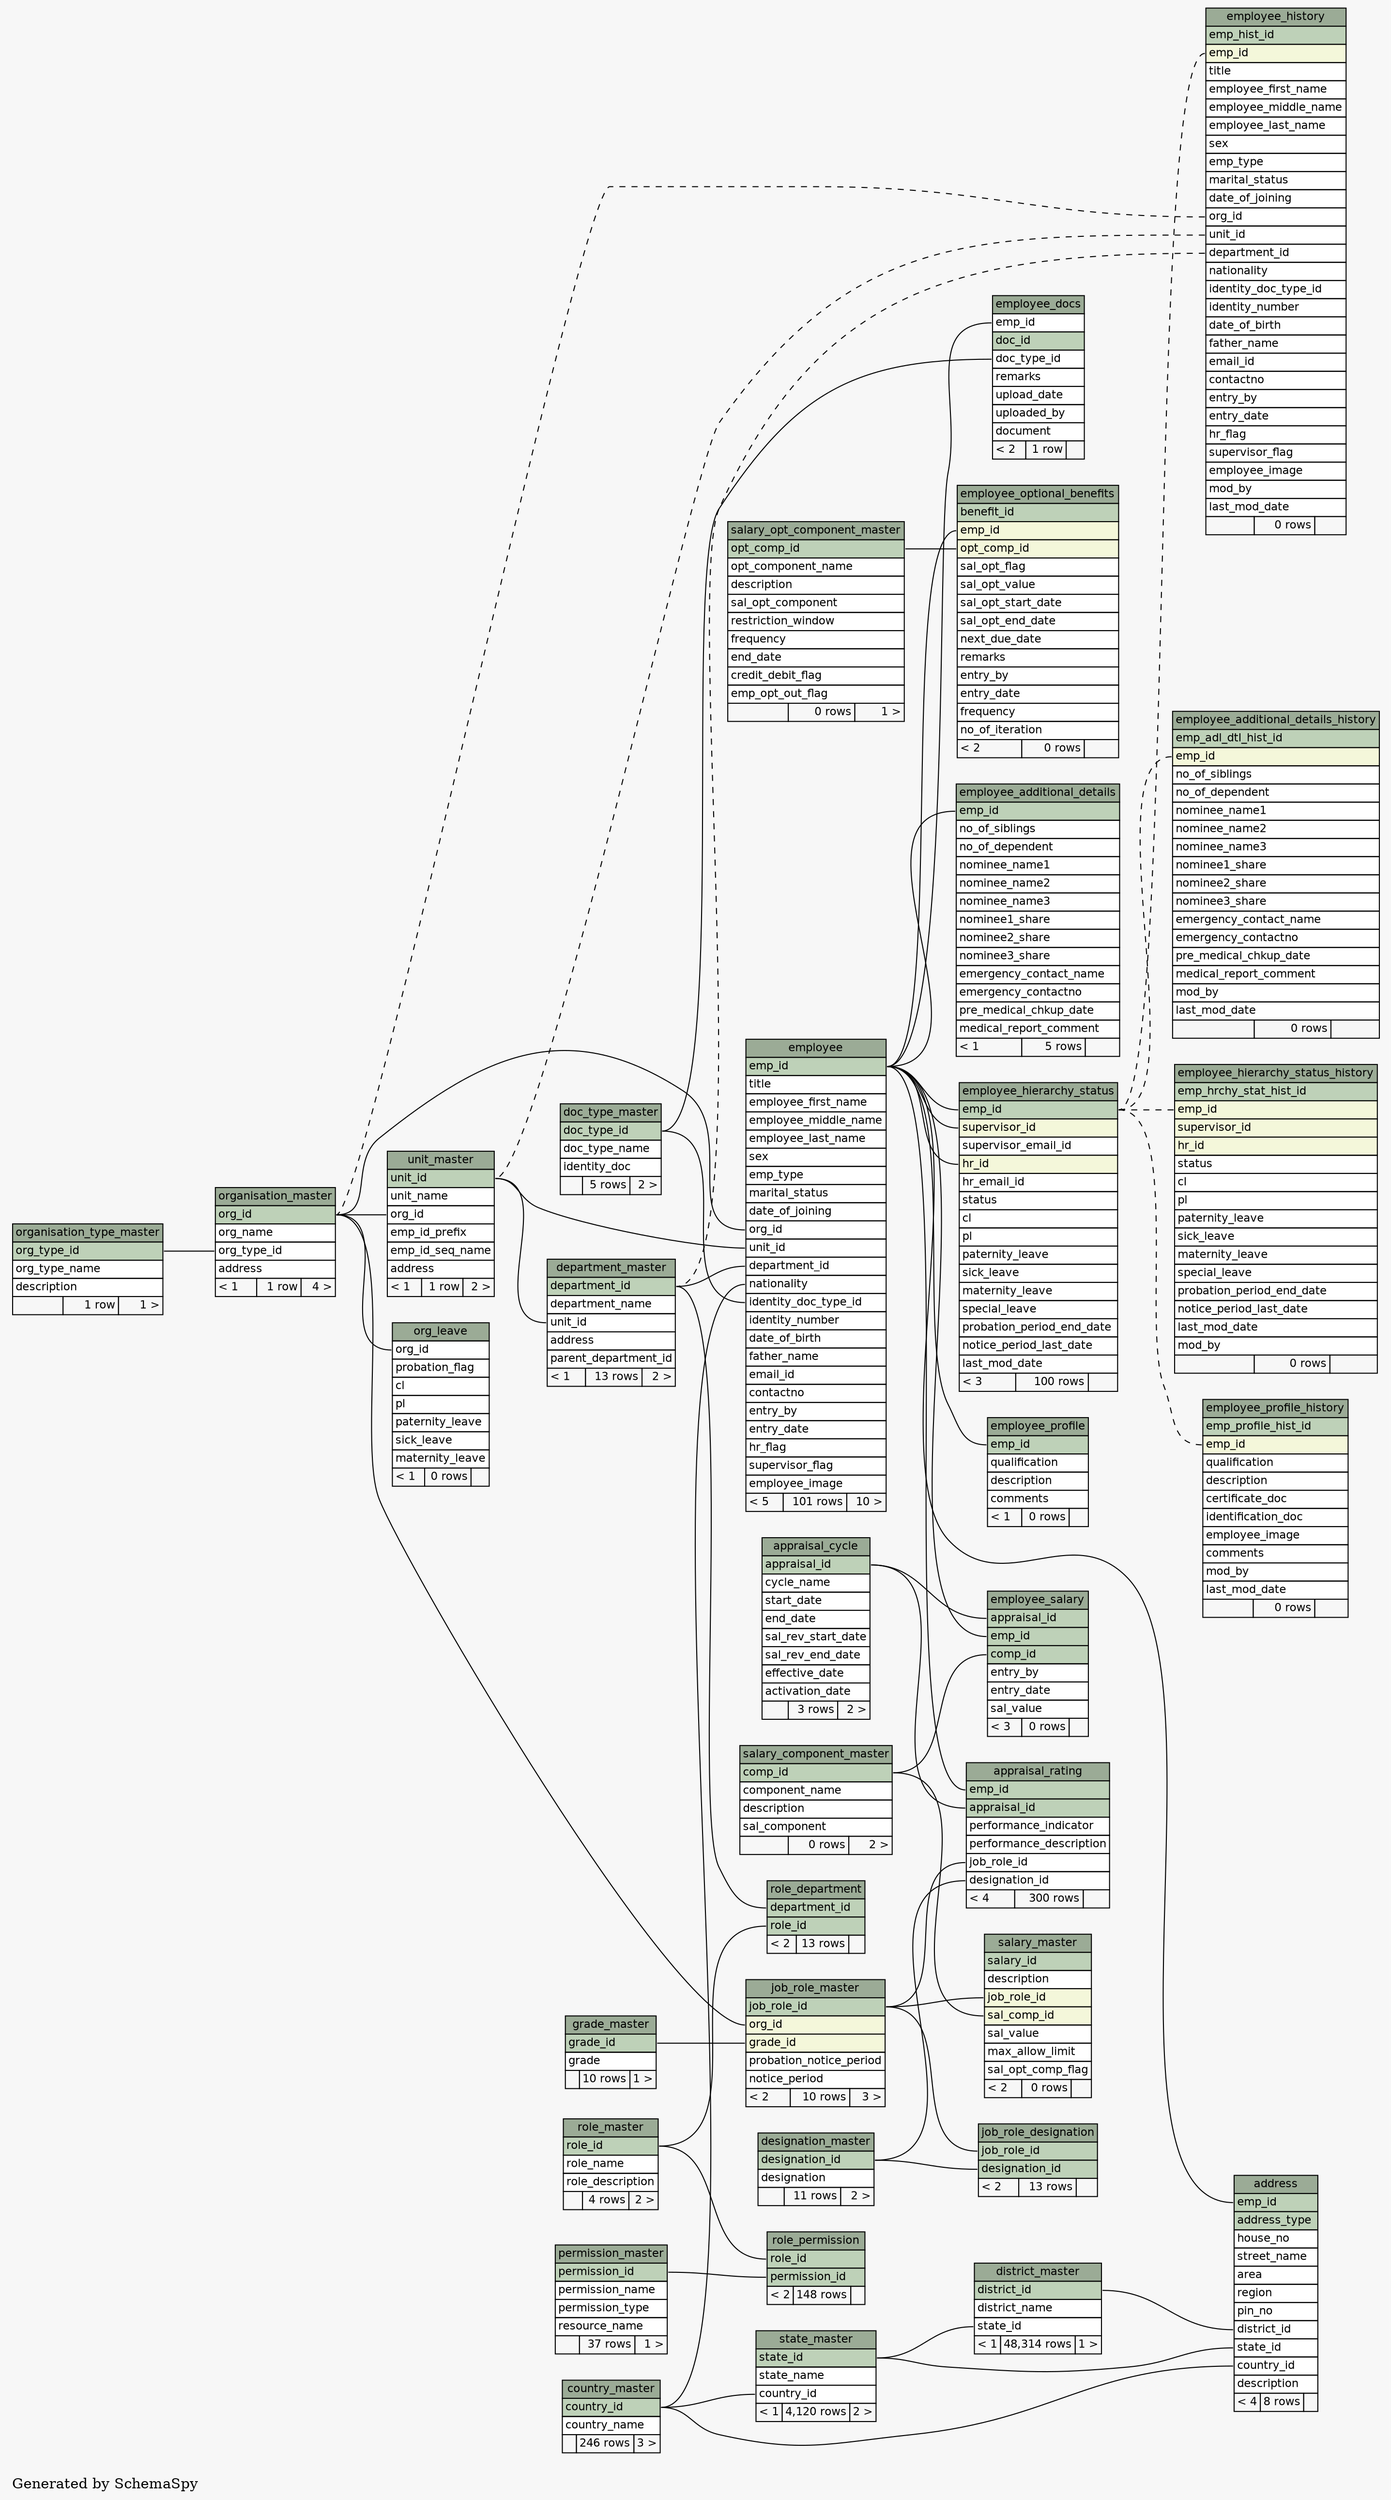 // dot 2.38.0 on Windows 7 6.1
digraph "largeImpliedRelationshipsGraph" {
  graph [
    rankdir="RL"
    bgcolor="#f7f7f7"
    label="\nGenerated by SchemaSpy"
    labeljust="l"
  ];
  node [
    fontname="Helvetica"
    fontsize="11"
    shape="plaintext"
  ];
  edge [
    arrowsize="0.8"
  ];
  "address" [
    label=<
    <TABLE BORDER="0" CELLBORDER="1" CELLSPACING="0" BGCOLOR="#ffffff">
      <TR><TD PORT="address.heading" COLSPAN="3" BGCOLOR="#9bab96" ALIGN="CENTER">address</TD></TR>
      <TR><TD PORT="emp_id" COLSPAN="3" BGCOLOR="#bed1b8" ALIGN="LEFT">emp_id</TD></TR>
      <TR><TD PORT="address_type" COLSPAN="3" BGCOLOR="#bed1b8" ALIGN="LEFT">address_type</TD></TR>
      <TR><TD PORT="house_no" COLSPAN="3" ALIGN="LEFT">house_no</TD></TR>
      <TR><TD PORT="street_name" COLSPAN="3" ALIGN="LEFT">street_name</TD></TR>
      <TR><TD PORT="area" COLSPAN="3" ALIGN="LEFT">area</TD></TR>
      <TR><TD PORT="region" COLSPAN="3" ALIGN="LEFT">region</TD></TR>
      <TR><TD PORT="pin_no" COLSPAN="3" ALIGN="LEFT">pin_no</TD></TR>
      <TR><TD PORT="district_id" COLSPAN="3" ALIGN="LEFT">district_id</TD></TR>
      <TR><TD PORT="state_id" COLSPAN="3" ALIGN="LEFT">state_id</TD></TR>
      <TR><TD PORT="country_id" COLSPAN="3" ALIGN="LEFT">country_id</TD></TR>
      <TR><TD PORT="description" COLSPAN="3" ALIGN="LEFT">description</TD></TR>
      <TR><TD ALIGN="LEFT" BGCOLOR="#f7f7f7">&lt; 4</TD><TD ALIGN="RIGHT" BGCOLOR="#f7f7f7">8 rows</TD><TD ALIGN="RIGHT" BGCOLOR="#f7f7f7">  </TD></TR>
    </TABLE>>
    URL="tables/address.html#"
    tooltip="address"
  ];
  "appraisal_cycle" [
    label=<
    <TABLE BORDER="0" CELLBORDER="1" CELLSPACING="0" BGCOLOR="#ffffff">
      <TR><TD PORT="appraisal_cycle.heading" COLSPAN="3" BGCOLOR="#9bab96" ALIGN="CENTER">appraisal_cycle</TD></TR>
      <TR><TD PORT="appraisal_id" COLSPAN="3" BGCOLOR="#bed1b8" ALIGN="LEFT">appraisal_id</TD></TR>
      <TR><TD PORT="cycle_name" COLSPAN="3" ALIGN="LEFT">cycle_name</TD></TR>
      <TR><TD PORT="start_date" COLSPAN="3" ALIGN="LEFT">start_date</TD></TR>
      <TR><TD PORT="end_date" COLSPAN="3" ALIGN="LEFT">end_date</TD></TR>
      <TR><TD PORT="sal_rev_start_date" COLSPAN="3" ALIGN="LEFT">sal_rev_start_date</TD></TR>
      <TR><TD PORT="sal_rev_end_date" COLSPAN="3" ALIGN="LEFT">sal_rev_end_date</TD></TR>
      <TR><TD PORT="effective_date" COLSPAN="3" ALIGN="LEFT">effective_date</TD></TR>
      <TR><TD PORT="activation_date" COLSPAN="3" ALIGN="LEFT">activation_date</TD></TR>
      <TR><TD ALIGN="LEFT" BGCOLOR="#f7f7f7">  </TD><TD ALIGN="RIGHT" BGCOLOR="#f7f7f7">3 rows</TD><TD ALIGN="RIGHT" BGCOLOR="#f7f7f7">2 &gt;</TD></TR>
    </TABLE>>
    URL="tables/appraisal_cycle.html#"
    tooltip="appraisal_cycle"
  ];
  "appraisal_rating" [
    label=<
    <TABLE BORDER="0" CELLBORDER="1" CELLSPACING="0" BGCOLOR="#ffffff">
      <TR><TD PORT="appraisal_rating.heading" COLSPAN="3" BGCOLOR="#9bab96" ALIGN="CENTER">appraisal_rating</TD></TR>
      <TR><TD PORT="emp_id" COLSPAN="3" BGCOLOR="#bed1b8" ALIGN="LEFT">emp_id</TD></TR>
      <TR><TD PORT="appraisal_id" COLSPAN="3" BGCOLOR="#bed1b8" ALIGN="LEFT">appraisal_id</TD></TR>
      <TR><TD PORT="performance_indicator" COLSPAN="3" ALIGN="LEFT">performance_indicator</TD></TR>
      <TR><TD PORT="performance_description" COLSPAN="3" ALIGN="LEFT">performance_description</TD></TR>
      <TR><TD PORT="job_role_id" COLSPAN="3" ALIGN="LEFT">job_role_id</TD></TR>
      <TR><TD PORT="designation_id" COLSPAN="3" ALIGN="LEFT">designation_id</TD></TR>
      <TR><TD ALIGN="LEFT" BGCOLOR="#f7f7f7">&lt; 4</TD><TD ALIGN="RIGHT" BGCOLOR="#f7f7f7">300 rows</TD><TD ALIGN="RIGHT" BGCOLOR="#f7f7f7">  </TD></TR>
    </TABLE>>
    URL="tables/appraisal_rating.html#"
    tooltip="appraisal_rating"
  ];
  "country_master" [
    label=<
    <TABLE BORDER="0" CELLBORDER="1" CELLSPACING="0" BGCOLOR="#ffffff">
      <TR><TD PORT="country_master.heading" COLSPAN="3" BGCOLOR="#9bab96" ALIGN="CENTER">country_master</TD></TR>
      <TR><TD PORT="country_id" COLSPAN="3" BGCOLOR="#bed1b8" ALIGN="LEFT">country_id</TD></TR>
      <TR><TD PORT="country_name" COLSPAN="3" ALIGN="LEFT">country_name</TD></TR>
      <TR><TD ALIGN="LEFT" BGCOLOR="#f7f7f7">  </TD><TD ALIGN="RIGHT" BGCOLOR="#f7f7f7">246 rows</TD><TD ALIGN="RIGHT" BGCOLOR="#f7f7f7">3 &gt;</TD></TR>
    </TABLE>>
    URL="tables/country_master.html#"
    tooltip="country_master"
  ];
  "department_master" [
    label=<
    <TABLE BORDER="0" CELLBORDER="1" CELLSPACING="0" BGCOLOR="#ffffff">
      <TR><TD PORT="department_master.heading" COLSPAN="3" BGCOLOR="#9bab96" ALIGN="CENTER">department_master</TD></TR>
      <TR><TD PORT="department_id" COLSPAN="3" BGCOLOR="#bed1b8" ALIGN="LEFT">department_id</TD></TR>
      <TR><TD PORT="department_name" COLSPAN="3" ALIGN="LEFT">department_name</TD></TR>
      <TR><TD PORT="unit_id" COLSPAN="3" ALIGN="LEFT">unit_id</TD></TR>
      <TR><TD PORT="address" COLSPAN="3" ALIGN="LEFT">address</TD></TR>
      <TR><TD PORT="parent_department_id" COLSPAN="3" ALIGN="LEFT">parent_department_id</TD></TR>
      <TR><TD ALIGN="LEFT" BGCOLOR="#f7f7f7">&lt; 1</TD><TD ALIGN="RIGHT" BGCOLOR="#f7f7f7">13 rows</TD><TD ALIGN="RIGHT" BGCOLOR="#f7f7f7">2 &gt;</TD></TR>
    </TABLE>>
    URL="tables/department_master.html#"
    tooltip="department_master"
  ];
  "designation_master" [
    label=<
    <TABLE BORDER="0" CELLBORDER="1" CELLSPACING="0" BGCOLOR="#ffffff">
      <TR><TD PORT="designation_master.heading" COLSPAN="3" BGCOLOR="#9bab96" ALIGN="CENTER">designation_master</TD></TR>
      <TR><TD PORT="designation_id" COLSPAN="3" BGCOLOR="#bed1b8" ALIGN="LEFT">designation_id</TD></TR>
      <TR><TD PORT="designation" COLSPAN="3" ALIGN="LEFT">designation</TD></TR>
      <TR><TD ALIGN="LEFT" BGCOLOR="#f7f7f7">  </TD><TD ALIGN="RIGHT" BGCOLOR="#f7f7f7">11 rows</TD><TD ALIGN="RIGHT" BGCOLOR="#f7f7f7">2 &gt;</TD></TR>
    </TABLE>>
    URL="tables/designation_master.html#"
    tooltip="designation_master"
  ];
  "district_master" [
    label=<
    <TABLE BORDER="0" CELLBORDER="1" CELLSPACING="0" BGCOLOR="#ffffff">
      <TR><TD PORT="district_master.heading" COLSPAN="3" BGCOLOR="#9bab96" ALIGN="CENTER">district_master</TD></TR>
      <TR><TD PORT="district_id" COLSPAN="3" BGCOLOR="#bed1b8" ALIGN="LEFT">district_id</TD></TR>
      <TR><TD PORT="district_name" COLSPAN="3" ALIGN="LEFT">district_name</TD></TR>
      <TR><TD PORT="state_id" COLSPAN="3" ALIGN="LEFT">state_id</TD></TR>
      <TR><TD ALIGN="LEFT" BGCOLOR="#f7f7f7">&lt; 1</TD><TD ALIGN="RIGHT" BGCOLOR="#f7f7f7">48,314 rows</TD><TD ALIGN="RIGHT" BGCOLOR="#f7f7f7">1 &gt;</TD></TR>
    </TABLE>>
    URL="tables/district_master.html#"
    tooltip="district_master"
  ];
  "doc_type_master" [
    label=<
    <TABLE BORDER="0" CELLBORDER="1" CELLSPACING="0" BGCOLOR="#ffffff">
      <TR><TD PORT="doc_type_master.heading" COLSPAN="3" BGCOLOR="#9bab96" ALIGN="CENTER">doc_type_master</TD></TR>
      <TR><TD PORT="doc_type_id" COLSPAN="3" BGCOLOR="#bed1b8" ALIGN="LEFT">doc_type_id</TD></TR>
      <TR><TD PORT="doc_type_name" COLSPAN="3" ALIGN="LEFT">doc_type_name</TD></TR>
      <TR><TD PORT="identity_doc" COLSPAN="3" ALIGN="LEFT">identity_doc</TD></TR>
      <TR><TD ALIGN="LEFT" BGCOLOR="#f7f7f7">  </TD><TD ALIGN="RIGHT" BGCOLOR="#f7f7f7">5 rows</TD><TD ALIGN="RIGHT" BGCOLOR="#f7f7f7">2 &gt;</TD></TR>
    </TABLE>>
    URL="tables/doc_type_master.html#"
    tooltip="doc_type_master"
  ];
  "employee" [
    label=<
    <TABLE BORDER="0" CELLBORDER="1" CELLSPACING="0" BGCOLOR="#ffffff">
      <TR><TD PORT="employee.heading" COLSPAN="3" BGCOLOR="#9bab96" ALIGN="CENTER">employee</TD></TR>
      <TR><TD PORT="emp_id" COLSPAN="3" BGCOLOR="#bed1b8" ALIGN="LEFT">emp_id</TD></TR>
      <TR><TD PORT="title" COLSPAN="3" ALIGN="LEFT">title</TD></TR>
      <TR><TD PORT="employee_first_name" COLSPAN="3" ALIGN="LEFT">employee_first_name</TD></TR>
      <TR><TD PORT="employee_middle_name" COLSPAN="3" ALIGN="LEFT">employee_middle_name</TD></TR>
      <TR><TD PORT="employee_last_name" COLSPAN="3" ALIGN="LEFT">employee_last_name</TD></TR>
      <TR><TD PORT="sex" COLSPAN="3" ALIGN="LEFT">sex</TD></TR>
      <TR><TD PORT="emp_type" COLSPAN="3" ALIGN="LEFT">emp_type</TD></TR>
      <TR><TD PORT="marital_status" COLSPAN="3" ALIGN="LEFT">marital_status</TD></TR>
      <TR><TD PORT="date_of_joining" COLSPAN="3" ALIGN="LEFT">date_of_joining</TD></TR>
      <TR><TD PORT="org_id" COLSPAN="3" ALIGN="LEFT">org_id</TD></TR>
      <TR><TD PORT="unit_id" COLSPAN="3" ALIGN="LEFT">unit_id</TD></TR>
      <TR><TD PORT="department_id" COLSPAN="3" ALIGN="LEFT">department_id</TD></TR>
      <TR><TD PORT="nationality" COLSPAN="3" ALIGN="LEFT">nationality</TD></TR>
      <TR><TD PORT="identity_doc_type_id" COLSPAN="3" ALIGN="LEFT">identity_doc_type_id</TD></TR>
      <TR><TD PORT="identity_number" COLSPAN="3" ALIGN="LEFT">identity_number</TD></TR>
      <TR><TD PORT="date_of_birth" COLSPAN="3" ALIGN="LEFT">date_of_birth</TD></TR>
      <TR><TD PORT="father_name" COLSPAN="3" ALIGN="LEFT">father_name</TD></TR>
      <TR><TD PORT="email_id" COLSPAN="3" ALIGN="LEFT">email_id</TD></TR>
      <TR><TD PORT="contactno" COLSPAN="3" ALIGN="LEFT">contactno</TD></TR>
      <TR><TD PORT="entry_by" COLSPAN="3" ALIGN="LEFT">entry_by</TD></TR>
      <TR><TD PORT="entry_date" COLSPAN="3" ALIGN="LEFT">entry_date</TD></TR>
      <TR><TD PORT="hr_flag" COLSPAN="3" ALIGN="LEFT">hr_flag</TD></TR>
      <TR><TD PORT="supervisor_flag" COLSPAN="3" ALIGN="LEFT">supervisor_flag</TD></TR>
      <TR><TD PORT="employee_image" COLSPAN="3" ALIGN="LEFT">employee_image</TD></TR>
      <TR><TD ALIGN="LEFT" BGCOLOR="#f7f7f7">&lt; 5</TD><TD ALIGN="RIGHT" BGCOLOR="#f7f7f7">101 rows</TD><TD ALIGN="RIGHT" BGCOLOR="#f7f7f7">10 &gt;</TD></TR>
    </TABLE>>
    URL="tables/employee.html#"
    tooltip="employee"
  ];
  "employee_additional_details" [
    label=<
    <TABLE BORDER="0" CELLBORDER="1" CELLSPACING="0" BGCOLOR="#ffffff">
      <TR><TD PORT="employee_additional_details.heading" COLSPAN="3" BGCOLOR="#9bab96" ALIGN="CENTER">employee_additional_details</TD></TR>
      <TR><TD PORT="emp_id" COLSPAN="3" BGCOLOR="#bed1b8" ALIGN="LEFT">emp_id</TD></TR>
      <TR><TD PORT="no_of_siblings" COLSPAN="3" ALIGN="LEFT">no_of_siblings</TD></TR>
      <TR><TD PORT="no_of_dependent" COLSPAN="3" ALIGN="LEFT">no_of_dependent</TD></TR>
      <TR><TD PORT="nominee_name1" COLSPAN="3" ALIGN="LEFT">nominee_name1</TD></TR>
      <TR><TD PORT="nominee_name2" COLSPAN="3" ALIGN="LEFT">nominee_name2</TD></TR>
      <TR><TD PORT="nominee_name3" COLSPAN="3" ALIGN="LEFT">nominee_name3</TD></TR>
      <TR><TD PORT="nominee1_share" COLSPAN="3" ALIGN="LEFT">nominee1_share</TD></TR>
      <TR><TD PORT="nominee2_share" COLSPAN="3" ALIGN="LEFT">nominee2_share</TD></TR>
      <TR><TD PORT="nominee3_share" COLSPAN="3" ALIGN="LEFT">nominee3_share</TD></TR>
      <TR><TD PORT="emergency_contact_name" COLSPAN="3" ALIGN="LEFT">emergency_contact_name</TD></TR>
      <TR><TD PORT="emergency_contactno" COLSPAN="3" ALIGN="LEFT">emergency_contactno</TD></TR>
      <TR><TD PORT="pre_medical_chkup_date" COLSPAN="3" ALIGN="LEFT">pre_medical_chkup_date</TD></TR>
      <TR><TD PORT="medical_report_comment" COLSPAN="3" ALIGN="LEFT">medical_report_comment</TD></TR>
      <TR><TD ALIGN="LEFT" BGCOLOR="#f7f7f7">&lt; 1</TD><TD ALIGN="RIGHT" BGCOLOR="#f7f7f7">5 rows</TD><TD ALIGN="RIGHT" BGCOLOR="#f7f7f7">  </TD></TR>
    </TABLE>>
    URL="tables/employee_additional_details.html#"
    tooltip="employee_additional_details"
  ];
  "employee_additional_details_history" [
    label=<
    <TABLE BORDER="0" CELLBORDER="1" CELLSPACING="0" BGCOLOR="#ffffff">
      <TR><TD PORT="employee_additional_details_history.heading" COLSPAN="3" BGCOLOR="#9bab96" ALIGN="CENTER">employee_additional_details_history</TD></TR>
      <TR><TD PORT="emp_adl_dtl_hist_id" COLSPAN="3" BGCOLOR="#bed1b8" ALIGN="LEFT">emp_adl_dtl_hist_id</TD></TR>
      <TR><TD PORT="emp_id" COLSPAN="3" BGCOLOR="#f4f7da" ALIGN="LEFT">emp_id</TD></TR>
      <TR><TD PORT="no_of_siblings" COLSPAN="3" ALIGN="LEFT">no_of_siblings</TD></TR>
      <TR><TD PORT="no_of_dependent" COLSPAN="3" ALIGN="LEFT">no_of_dependent</TD></TR>
      <TR><TD PORT="nominee_name1" COLSPAN="3" ALIGN="LEFT">nominee_name1</TD></TR>
      <TR><TD PORT="nominee_name2" COLSPAN="3" ALIGN="LEFT">nominee_name2</TD></TR>
      <TR><TD PORT="nominee_name3" COLSPAN="3" ALIGN="LEFT">nominee_name3</TD></TR>
      <TR><TD PORT="nominee1_share" COLSPAN="3" ALIGN="LEFT">nominee1_share</TD></TR>
      <TR><TD PORT="nominee2_share" COLSPAN="3" ALIGN="LEFT">nominee2_share</TD></TR>
      <TR><TD PORT="nominee3_share" COLSPAN="3" ALIGN="LEFT">nominee3_share</TD></TR>
      <TR><TD PORT="emergency_contact_name" COLSPAN="3" ALIGN="LEFT">emergency_contact_name</TD></TR>
      <TR><TD PORT="emergency_contactno" COLSPAN="3" ALIGN="LEFT">emergency_contactno</TD></TR>
      <TR><TD PORT="pre_medical_chkup_date" COLSPAN="3" ALIGN="LEFT">pre_medical_chkup_date</TD></TR>
      <TR><TD PORT="medical_report_comment" COLSPAN="3" ALIGN="LEFT">medical_report_comment</TD></TR>
      <TR><TD PORT="mod_by" COLSPAN="3" ALIGN="LEFT">mod_by</TD></TR>
      <TR><TD PORT="last_mod_date" COLSPAN="3" ALIGN="LEFT">last_mod_date</TD></TR>
      <TR><TD ALIGN="LEFT" BGCOLOR="#f7f7f7">  </TD><TD ALIGN="RIGHT" BGCOLOR="#f7f7f7">0 rows</TD><TD ALIGN="RIGHT" BGCOLOR="#f7f7f7">  </TD></TR>
    </TABLE>>
    URL="tables/employee_additional_details_history.html#"
    tooltip="employee_additional_details_history"
  ];
  "employee_docs" [
    label=<
    <TABLE BORDER="0" CELLBORDER="1" CELLSPACING="0" BGCOLOR="#ffffff">
      <TR><TD PORT="employee_docs.heading" COLSPAN="3" BGCOLOR="#9bab96" ALIGN="CENTER">employee_docs</TD></TR>
      <TR><TD PORT="emp_id" COLSPAN="3" ALIGN="LEFT">emp_id</TD></TR>
      <TR><TD PORT="doc_id" COLSPAN="3" BGCOLOR="#bed1b8" ALIGN="LEFT">doc_id</TD></TR>
      <TR><TD PORT="doc_type_id" COLSPAN="3" ALIGN="LEFT">doc_type_id</TD></TR>
      <TR><TD PORT="remarks" COLSPAN="3" ALIGN="LEFT">remarks</TD></TR>
      <TR><TD PORT="upload_date" COLSPAN="3" ALIGN="LEFT">upload_date</TD></TR>
      <TR><TD PORT="uploaded_by" COLSPAN="3" ALIGN="LEFT">uploaded_by</TD></TR>
      <TR><TD PORT="document" COLSPAN="3" ALIGN="LEFT">document</TD></TR>
      <TR><TD ALIGN="LEFT" BGCOLOR="#f7f7f7">&lt; 2</TD><TD ALIGN="RIGHT" BGCOLOR="#f7f7f7">1 row</TD><TD ALIGN="RIGHT" BGCOLOR="#f7f7f7">  </TD></TR>
    </TABLE>>
    URL="tables/employee_docs.html#"
    tooltip="employee_docs"
  ];
  "employee_hierarchy_status" [
    label=<
    <TABLE BORDER="0" CELLBORDER="1" CELLSPACING="0" BGCOLOR="#ffffff">
      <TR><TD PORT="employee_hierarchy_status.heading" COLSPAN="3" BGCOLOR="#9bab96" ALIGN="CENTER">employee_hierarchy_status</TD></TR>
      <TR><TD PORT="emp_id" COLSPAN="3" BGCOLOR="#bed1b8" ALIGN="LEFT">emp_id</TD></TR>
      <TR><TD PORT="supervisor_id" COLSPAN="3" BGCOLOR="#f4f7da" ALIGN="LEFT">supervisor_id</TD></TR>
      <TR><TD PORT="supervisor_email_id" COLSPAN="3" ALIGN="LEFT">supervisor_email_id</TD></TR>
      <TR><TD PORT="hr_id" COLSPAN="3" BGCOLOR="#f4f7da" ALIGN="LEFT">hr_id</TD></TR>
      <TR><TD PORT="hr_email_id" COLSPAN="3" ALIGN="LEFT">hr_email_id</TD></TR>
      <TR><TD PORT="status" COLSPAN="3" ALIGN="LEFT">status</TD></TR>
      <TR><TD PORT="cl" COLSPAN="3" ALIGN="LEFT">cl</TD></TR>
      <TR><TD PORT="pl" COLSPAN="3" ALIGN="LEFT">pl</TD></TR>
      <TR><TD PORT="paternity_leave" COLSPAN="3" ALIGN="LEFT">paternity_leave</TD></TR>
      <TR><TD PORT="sick_leave" COLSPAN="3" ALIGN="LEFT">sick_leave</TD></TR>
      <TR><TD PORT="maternity_leave" COLSPAN="3" ALIGN="LEFT">maternity_leave</TD></TR>
      <TR><TD PORT="special_leave" COLSPAN="3" ALIGN="LEFT">special_leave</TD></TR>
      <TR><TD PORT="probation_period_end_date" COLSPAN="3" ALIGN="LEFT">probation_period_end_date</TD></TR>
      <TR><TD PORT="notice_period_last_date" COLSPAN="3" ALIGN="LEFT">notice_period_last_date</TD></TR>
      <TR><TD PORT="last_mod_date" COLSPAN="3" ALIGN="LEFT">last_mod_date</TD></TR>
      <TR><TD ALIGN="LEFT" BGCOLOR="#f7f7f7">&lt; 3</TD><TD ALIGN="RIGHT" BGCOLOR="#f7f7f7">100 rows</TD><TD ALIGN="RIGHT" BGCOLOR="#f7f7f7">  </TD></TR>
    </TABLE>>
    URL="tables/employee_hierarchy_status.html#"
    tooltip="employee_hierarchy_status"
  ];
  "employee_hierarchy_status_history" [
    label=<
    <TABLE BORDER="0" CELLBORDER="1" CELLSPACING="0" BGCOLOR="#ffffff">
      <TR><TD PORT="employee_hierarchy_status_history.heading" COLSPAN="3" BGCOLOR="#9bab96" ALIGN="CENTER">employee_hierarchy_status_history</TD></TR>
      <TR><TD PORT="emp_hrchy_stat_hist_id" COLSPAN="3" BGCOLOR="#bed1b8" ALIGN="LEFT">emp_hrchy_stat_hist_id</TD></TR>
      <TR><TD PORT="emp_id" COLSPAN="3" BGCOLOR="#f4f7da" ALIGN="LEFT">emp_id</TD></TR>
      <TR><TD PORT="supervisor_id" COLSPAN="3" BGCOLOR="#f4f7da" ALIGN="LEFT">supervisor_id</TD></TR>
      <TR><TD PORT="hr_id" COLSPAN="3" BGCOLOR="#f4f7da" ALIGN="LEFT">hr_id</TD></TR>
      <TR><TD PORT="status" COLSPAN="3" ALIGN="LEFT">status</TD></TR>
      <TR><TD PORT="cl" COLSPAN="3" ALIGN="LEFT">cl</TD></TR>
      <TR><TD PORT="pl" COLSPAN="3" ALIGN="LEFT">pl</TD></TR>
      <TR><TD PORT="paternity_leave" COLSPAN="3" ALIGN="LEFT">paternity_leave</TD></TR>
      <TR><TD PORT="sick_leave" COLSPAN="3" ALIGN="LEFT">sick_leave</TD></TR>
      <TR><TD PORT="maternity_leave" COLSPAN="3" ALIGN="LEFT">maternity_leave</TD></TR>
      <TR><TD PORT="special_leave" COLSPAN="3" ALIGN="LEFT">special_leave</TD></TR>
      <TR><TD PORT="probation_period_end_date" COLSPAN="3" ALIGN="LEFT">probation_period_end_date</TD></TR>
      <TR><TD PORT="notice_period_last_date" COLSPAN="3" ALIGN="LEFT">notice_period_last_date</TD></TR>
      <TR><TD PORT="last_mod_date" COLSPAN="3" ALIGN="LEFT">last_mod_date</TD></TR>
      <TR><TD PORT="mod_by" COLSPAN="3" ALIGN="LEFT">mod_by</TD></TR>
      <TR><TD ALIGN="LEFT" BGCOLOR="#f7f7f7">  </TD><TD ALIGN="RIGHT" BGCOLOR="#f7f7f7">0 rows</TD><TD ALIGN="RIGHT" BGCOLOR="#f7f7f7">  </TD></TR>
    </TABLE>>
    URL="tables/employee_hierarchy_status_history.html#"
    tooltip="employee_hierarchy_status_history"
  ];
  "employee_history" [
    label=<
    <TABLE BORDER="0" CELLBORDER="1" CELLSPACING="0" BGCOLOR="#ffffff">
      <TR><TD PORT="employee_history.heading" COLSPAN="3" BGCOLOR="#9bab96" ALIGN="CENTER">employee_history</TD></TR>
      <TR><TD PORT="emp_hist_id" COLSPAN="3" BGCOLOR="#bed1b8" ALIGN="LEFT">emp_hist_id</TD></TR>
      <TR><TD PORT="emp_id" COLSPAN="3" BGCOLOR="#f4f7da" ALIGN="LEFT">emp_id</TD></TR>
      <TR><TD PORT="title" COLSPAN="3" ALIGN="LEFT">title</TD></TR>
      <TR><TD PORT="employee_first_name" COLSPAN="3" ALIGN="LEFT">employee_first_name</TD></TR>
      <TR><TD PORT="employee_middle_name" COLSPAN="3" ALIGN="LEFT">employee_middle_name</TD></TR>
      <TR><TD PORT="employee_last_name" COLSPAN="3" ALIGN="LEFT">employee_last_name</TD></TR>
      <TR><TD PORT="sex" COLSPAN="3" ALIGN="LEFT">sex</TD></TR>
      <TR><TD PORT="emp_type" COLSPAN="3" ALIGN="LEFT">emp_type</TD></TR>
      <TR><TD PORT="marital_status" COLSPAN="3" ALIGN="LEFT">marital_status</TD></TR>
      <TR><TD PORT="date_of_joining" COLSPAN="3" ALIGN="LEFT">date_of_joining</TD></TR>
      <TR><TD PORT="org_id" COLSPAN="3" ALIGN="LEFT">org_id</TD></TR>
      <TR><TD PORT="unit_id" COLSPAN="3" ALIGN="LEFT">unit_id</TD></TR>
      <TR><TD PORT="department_id" COLSPAN="3" ALIGN="LEFT">department_id</TD></TR>
      <TR><TD PORT="nationality" COLSPAN="3" ALIGN="LEFT">nationality</TD></TR>
      <TR><TD PORT="identity_doc_type_id" COLSPAN="3" ALIGN="LEFT">identity_doc_type_id</TD></TR>
      <TR><TD PORT="identity_number" COLSPAN="3" ALIGN="LEFT">identity_number</TD></TR>
      <TR><TD PORT="date_of_birth" COLSPAN="3" ALIGN="LEFT">date_of_birth</TD></TR>
      <TR><TD PORT="father_name" COLSPAN="3" ALIGN="LEFT">father_name</TD></TR>
      <TR><TD PORT="email_id" COLSPAN="3" ALIGN="LEFT">email_id</TD></TR>
      <TR><TD PORT="contactno" COLSPAN="3" ALIGN="LEFT">contactno</TD></TR>
      <TR><TD PORT="entry_by" COLSPAN="3" ALIGN="LEFT">entry_by</TD></TR>
      <TR><TD PORT="entry_date" COLSPAN="3" ALIGN="LEFT">entry_date</TD></TR>
      <TR><TD PORT="hr_flag" COLSPAN="3" ALIGN="LEFT">hr_flag</TD></TR>
      <TR><TD PORT="supervisor_flag" COLSPAN="3" ALIGN="LEFT">supervisor_flag</TD></TR>
      <TR><TD PORT="employee_image" COLSPAN="3" ALIGN="LEFT">employee_image</TD></TR>
      <TR><TD PORT="mod_by" COLSPAN="3" ALIGN="LEFT">mod_by</TD></TR>
      <TR><TD PORT="last_mod_date" COLSPAN="3" ALIGN="LEFT">last_mod_date</TD></TR>
      <TR><TD ALIGN="LEFT" BGCOLOR="#f7f7f7">  </TD><TD ALIGN="RIGHT" BGCOLOR="#f7f7f7">0 rows</TD><TD ALIGN="RIGHT" BGCOLOR="#f7f7f7">  </TD></TR>
    </TABLE>>
    URL="tables/employee_history.html#"
    tooltip="employee_history"
  ];
  "employee_optional_benefits" [
    label=<
    <TABLE BORDER="0" CELLBORDER="1" CELLSPACING="0" BGCOLOR="#ffffff">
      <TR><TD PORT="employee_optional_benefits.heading" COLSPAN="3" BGCOLOR="#9bab96" ALIGN="CENTER">employee_optional_benefits</TD></TR>
      <TR><TD PORT="benefit_id" COLSPAN="3" BGCOLOR="#bed1b8" ALIGN="LEFT">benefit_id</TD></TR>
      <TR><TD PORT="emp_id" COLSPAN="3" BGCOLOR="#f4f7da" ALIGN="LEFT">emp_id</TD></TR>
      <TR><TD PORT="opt_comp_id" COLSPAN="3" BGCOLOR="#f4f7da" ALIGN="LEFT">opt_comp_id</TD></TR>
      <TR><TD PORT="sal_opt_flag" COLSPAN="3" ALIGN="LEFT">sal_opt_flag</TD></TR>
      <TR><TD PORT="sal_opt_value" COLSPAN="3" ALIGN="LEFT">sal_opt_value</TD></TR>
      <TR><TD PORT="sal_opt_start_date" COLSPAN="3" ALIGN="LEFT">sal_opt_start_date</TD></TR>
      <TR><TD PORT="sal_opt_end_date" COLSPAN="3" ALIGN="LEFT">sal_opt_end_date</TD></TR>
      <TR><TD PORT="next_due_date" COLSPAN="3" ALIGN="LEFT">next_due_date</TD></TR>
      <TR><TD PORT="remarks" COLSPAN="3" ALIGN="LEFT">remarks</TD></TR>
      <TR><TD PORT="entry_by" COLSPAN="3" ALIGN="LEFT">entry_by</TD></TR>
      <TR><TD PORT="entry_date" COLSPAN="3" ALIGN="LEFT">entry_date</TD></TR>
      <TR><TD PORT="frequency" COLSPAN="3" ALIGN="LEFT">frequency</TD></TR>
      <TR><TD PORT="no_of_iteration" COLSPAN="3" ALIGN="LEFT">no_of_iteration</TD></TR>
      <TR><TD ALIGN="LEFT" BGCOLOR="#f7f7f7">&lt; 2</TD><TD ALIGN="RIGHT" BGCOLOR="#f7f7f7">0 rows</TD><TD ALIGN="RIGHT" BGCOLOR="#f7f7f7">  </TD></TR>
    </TABLE>>
    URL="tables/employee_optional_benefits.html#"
    tooltip="employee_optional_benefits"
  ];
  "employee_profile" [
    label=<
    <TABLE BORDER="0" CELLBORDER="1" CELLSPACING="0" BGCOLOR="#ffffff">
      <TR><TD PORT="employee_profile.heading" COLSPAN="3" BGCOLOR="#9bab96" ALIGN="CENTER">employee_profile</TD></TR>
      <TR><TD PORT="emp_id" COLSPAN="3" BGCOLOR="#bed1b8" ALIGN="LEFT">emp_id</TD></TR>
      <TR><TD PORT="qualification" COLSPAN="3" ALIGN="LEFT">qualification</TD></TR>
      <TR><TD PORT="description" COLSPAN="3" ALIGN="LEFT">description</TD></TR>
      <TR><TD PORT="comments" COLSPAN="3" ALIGN="LEFT">comments</TD></TR>
      <TR><TD ALIGN="LEFT" BGCOLOR="#f7f7f7">&lt; 1</TD><TD ALIGN="RIGHT" BGCOLOR="#f7f7f7">0 rows</TD><TD ALIGN="RIGHT" BGCOLOR="#f7f7f7">  </TD></TR>
    </TABLE>>
    URL="tables/employee_profile.html#"
    tooltip="employee_profile"
  ];
  "employee_profile_history" [
    label=<
    <TABLE BORDER="0" CELLBORDER="1" CELLSPACING="0" BGCOLOR="#ffffff">
      <TR><TD PORT="employee_profile_history.heading" COLSPAN="3" BGCOLOR="#9bab96" ALIGN="CENTER">employee_profile_history</TD></TR>
      <TR><TD PORT="emp_profile_hist_id" COLSPAN="3" BGCOLOR="#bed1b8" ALIGN="LEFT">emp_profile_hist_id</TD></TR>
      <TR><TD PORT="emp_id" COLSPAN="3" BGCOLOR="#f4f7da" ALIGN="LEFT">emp_id</TD></TR>
      <TR><TD PORT="qualification" COLSPAN="3" ALIGN="LEFT">qualification</TD></TR>
      <TR><TD PORT="description" COLSPAN="3" ALIGN="LEFT">description</TD></TR>
      <TR><TD PORT="certificate_doc" COLSPAN="3" ALIGN="LEFT">certificate_doc</TD></TR>
      <TR><TD PORT="identification_doc" COLSPAN="3" ALIGN="LEFT">identification_doc</TD></TR>
      <TR><TD PORT="employee_image" COLSPAN="3" ALIGN="LEFT">employee_image</TD></TR>
      <TR><TD PORT="comments" COLSPAN="3" ALIGN="LEFT">comments</TD></TR>
      <TR><TD PORT="mod_by" COLSPAN="3" ALIGN="LEFT">mod_by</TD></TR>
      <TR><TD PORT="last_mod_date" COLSPAN="3" ALIGN="LEFT">last_mod_date</TD></TR>
      <TR><TD ALIGN="LEFT" BGCOLOR="#f7f7f7">  </TD><TD ALIGN="RIGHT" BGCOLOR="#f7f7f7">0 rows</TD><TD ALIGN="RIGHT" BGCOLOR="#f7f7f7">  </TD></TR>
    </TABLE>>
    URL="tables/employee_profile_history.html#"
    tooltip="employee_profile_history"
  ];
  "employee_salary" [
    label=<
    <TABLE BORDER="0" CELLBORDER="1" CELLSPACING="0" BGCOLOR="#ffffff">
      <TR><TD PORT="employee_salary.heading" COLSPAN="3" BGCOLOR="#9bab96" ALIGN="CENTER">employee_salary</TD></TR>
      <TR><TD PORT="appraisal_id" COLSPAN="3" BGCOLOR="#bed1b8" ALIGN="LEFT">appraisal_id</TD></TR>
      <TR><TD PORT="emp_id" COLSPAN="3" BGCOLOR="#bed1b8" ALIGN="LEFT">emp_id</TD></TR>
      <TR><TD PORT="comp_id" COLSPAN="3" BGCOLOR="#bed1b8" ALIGN="LEFT">comp_id</TD></TR>
      <TR><TD PORT="entry_by" COLSPAN="3" ALIGN="LEFT">entry_by</TD></TR>
      <TR><TD PORT="entry_date" COLSPAN="3" ALIGN="LEFT">entry_date</TD></TR>
      <TR><TD PORT="sal_value" COLSPAN="3" ALIGN="LEFT">sal_value</TD></TR>
      <TR><TD ALIGN="LEFT" BGCOLOR="#f7f7f7">&lt; 3</TD><TD ALIGN="RIGHT" BGCOLOR="#f7f7f7">0 rows</TD><TD ALIGN="RIGHT" BGCOLOR="#f7f7f7">  </TD></TR>
    </TABLE>>
    URL="tables/employee_salary.html#"
    tooltip="employee_salary"
  ];
  "grade_master" [
    label=<
    <TABLE BORDER="0" CELLBORDER="1" CELLSPACING="0" BGCOLOR="#ffffff">
      <TR><TD PORT="grade_master.heading" COLSPAN="3" BGCOLOR="#9bab96" ALIGN="CENTER">grade_master</TD></TR>
      <TR><TD PORT="grade_id" COLSPAN="3" BGCOLOR="#bed1b8" ALIGN="LEFT">grade_id</TD></TR>
      <TR><TD PORT="grade" COLSPAN="3" ALIGN="LEFT">grade</TD></TR>
      <TR><TD ALIGN="LEFT" BGCOLOR="#f7f7f7">  </TD><TD ALIGN="RIGHT" BGCOLOR="#f7f7f7">10 rows</TD><TD ALIGN="RIGHT" BGCOLOR="#f7f7f7">1 &gt;</TD></TR>
    </TABLE>>
    URL="tables/grade_master.html#"
    tooltip="grade_master"
  ];
  "job_role_designation" [
    label=<
    <TABLE BORDER="0" CELLBORDER="1" CELLSPACING="0" BGCOLOR="#ffffff">
      <TR><TD PORT="job_role_designation.heading" COLSPAN="3" BGCOLOR="#9bab96" ALIGN="CENTER">job_role_designation</TD></TR>
      <TR><TD PORT="job_role_id" COLSPAN="3" BGCOLOR="#bed1b8" ALIGN="LEFT">job_role_id</TD></TR>
      <TR><TD PORT="designation_id" COLSPAN="3" BGCOLOR="#bed1b8" ALIGN="LEFT">designation_id</TD></TR>
      <TR><TD ALIGN="LEFT" BGCOLOR="#f7f7f7">&lt; 2</TD><TD ALIGN="RIGHT" BGCOLOR="#f7f7f7">13 rows</TD><TD ALIGN="RIGHT" BGCOLOR="#f7f7f7">  </TD></TR>
    </TABLE>>
    URL="tables/job_role_designation.html#"
    tooltip="job_role_designation"
  ];
  "job_role_master" [
    label=<
    <TABLE BORDER="0" CELLBORDER="1" CELLSPACING="0" BGCOLOR="#ffffff">
      <TR><TD PORT="job_role_master.heading" COLSPAN="3" BGCOLOR="#9bab96" ALIGN="CENTER">job_role_master</TD></TR>
      <TR><TD PORT="job_role_id" COLSPAN="3" BGCOLOR="#bed1b8" ALIGN="LEFT">job_role_id</TD></TR>
      <TR><TD PORT="org_id" COLSPAN="3" BGCOLOR="#f4f7da" ALIGN="LEFT">org_id</TD></TR>
      <TR><TD PORT="grade_id" COLSPAN="3" BGCOLOR="#f4f7da" ALIGN="LEFT">grade_id</TD></TR>
      <TR><TD PORT="probation_notice_period" COLSPAN="3" ALIGN="LEFT">probation_notice_period</TD></TR>
      <TR><TD PORT="notice_period" COLSPAN="3" ALIGN="LEFT">notice_period</TD></TR>
      <TR><TD ALIGN="LEFT" BGCOLOR="#f7f7f7">&lt; 2</TD><TD ALIGN="RIGHT" BGCOLOR="#f7f7f7">10 rows</TD><TD ALIGN="RIGHT" BGCOLOR="#f7f7f7">3 &gt;</TD></TR>
    </TABLE>>
    URL="tables/job_role_master.html#"
    tooltip="job_role_master"
  ];
  "org_leave" [
    label=<
    <TABLE BORDER="0" CELLBORDER="1" CELLSPACING="0" BGCOLOR="#ffffff">
      <TR><TD PORT="org_leave.heading" COLSPAN="3" BGCOLOR="#9bab96" ALIGN="CENTER">org_leave</TD></TR>
      <TR><TD PORT="org_id" COLSPAN="3" ALIGN="LEFT">org_id</TD></TR>
      <TR><TD PORT="probation_flag" COLSPAN="3" ALIGN="LEFT">probation_flag</TD></TR>
      <TR><TD PORT="cl" COLSPAN="3" ALIGN="LEFT">cl</TD></TR>
      <TR><TD PORT="pl" COLSPAN="3" ALIGN="LEFT">pl</TD></TR>
      <TR><TD PORT="paternity_leave" COLSPAN="3" ALIGN="LEFT">paternity_leave</TD></TR>
      <TR><TD PORT="sick_leave" COLSPAN="3" ALIGN="LEFT">sick_leave</TD></TR>
      <TR><TD PORT="maternity_leave" COLSPAN="3" ALIGN="LEFT">maternity_leave</TD></TR>
      <TR><TD ALIGN="LEFT" BGCOLOR="#f7f7f7">&lt; 1</TD><TD ALIGN="RIGHT" BGCOLOR="#f7f7f7">0 rows</TD><TD ALIGN="RIGHT" BGCOLOR="#f7f7f7">  </TD></TR>
    </TABLE>>
    URL="tables/org_leave.html#"
    tooltip="org_leave"
  ];
  "organisation_master" [
    label=<
    <TABLE BORDER="0" CELLBORDER="1" CELLSPACING="0" BGCOLOR="#ffffff">
      <TR><TD PORT="organisation_master.heading" COLSPAN="3" BGCOLOR="#9bab96" ALIGN="CENTER">organisation_master</TD></TR>
      <TR><TD PORT="org_id" COLSPAN="3" BGCOLOR="#bed1b8" ALIGN="LEFT">org_id</TD></TR>
      <TR><TD PORT="org_name" COLSPAN="3" ALIGN="LEFT">org_name</TD></TR>
      <TR><TD PORT="org_type_id" COLSPAN="3" ALIGN="LEFT">org_type_id</TD></TR>
      <TR><TD PORT="address" COLSPAN="3" ALIGN="LEFT">address</TD></TR>
      <TR><TD ALIGN="LEFT" BGCOLOR="#f7f7f7">&lt; 1</TD><TD ALIGN="RIGHT" BGCOLOR="#f7f7f7">1 row</TD><TD ALIGN="RIGHT" BGCOLOR="#f7f7f7">4 &gt;</TD></TR>
    </TABLE>>
    URL="tables/organisation_master.html#"
    tooltip="organisation_master"
  ];
  "organisation_type_master" [
    label=<
    <TABLE BORDER="0" CELLBORDER="1" CELLSPACING="0" BGCOLOR="#ffffff">
      <TR><TD PORT="organisation_type_master.heading" COLSPAN="3" BGCOLOR="#9bab96" ALIGN="CENTER">organisation_type_master</TD></TR>
      <TR><TD PORT="org_type_id" COLSPAN="3" BGCOLOR="#bed1b8" ALIGN="LEFT">org_type_id</TD></TR>
      <TR><TD PORT="org_type_name" COLSPAN="3" ALIGN="LEFT">org_type_name</TD></TR>
      <TR><TD PORT="description" COLSPAN="3" ALIGN="LEFT">description</TD></TR>
      <TR><TD ALIGN="LEFT" BGCOLOR="#f7f7f7">  </TD><TD ALIGN="RIGHT" BGCOLOR="#f7f7f7">1 row</TD><TD ALIGN="RIGHT" BGCOLOR="#f7f7f7">1 &gt;</TD></TR>
    </TABLE>>
    URL="tables/organisation_type_master.html#"
    tooltip="organisation_type_master"
  ];
  "permission_master" [
    label=<
    <TABLE BORDER="0" CELLBORDER="1" CELLSPACING="0" BGCOLOR="#ffffff">
      <TR><TD PORT="permission_master.heading" COLSPAN="3" BGCOLOR="#9bab96" ALIGN="CENTER">permission_master</TD></TR>
      <TR><TD PORT="permission_id" COLSPAN="3" BGCOLOR="#bed1b8" ALIGN="LEFT">permission_id</TD></TR>
      <TR><TD PORT="permission_name" COLSPAN="3" ALIGN="LEFT">permission_name</TD></TR>
      <TR><TD PORT="permission_type" COLSPAN="3" ALIGN="LEFT">permission_type</TD></TR>
      <TR><TD PORT="resource_name" COLSPAN="3" ALIGN="LEFT">resource_name</TD></TR>
      <TR><TD ALIGN="LEFT" BGCOLOR="#f7f7f7">  </TD><TD ALIGN="RIGHT" BGCOLOR="#f7f7f7">37 rows</TD><TD ALIGN="RIGHT" BGCOLOR="#f7f7f7">1 &gt;</TD></TR>
    </TABLE>>
    URL="tables/permission_master.html#"
    tooltip="permission_master"
  ];
  "role_department" [
    label=<
    <TABLE BORDER="0" CELLBORDER="1" CELLSPACING="0" BGCOLOR="#ffffff">
      <TR><TD PORT="role_department.heading" COLSPAN="3" BGCOLOR="#9bab96" ALIGN="CENTER">role_department</TD></TR>
      <TR><TD PORT="department_id" COLSPAN="3" BGCOLOR="#bed1b8" ALIGN="LEFT">department_id</TD></TR>
      <TR><TD PORT="role_id" COLSPAN="3" BGCOLOR="#bed1b8" ALIGN="LEFT">role_id</TD></TR>
      <TR><TD ALIGN="LEFT" BGCOLOR="#f7f7f7">&lt; 2</TD><TD ALIGN="RIGHT" BGCOLOR="#f7f7f7">13 rows</TD><TD ALIGN="RIGHT" BGCOLOR="#f7f7f7">  </TD></TR>
    </TABLE>>
    URL="tables/role_department.html#"
    tooltip="role_department"
  ];
  "role_master" [
    label=<
    <TABLE BORDER="0" CELLBORDER="1" CELLSPACING="0" BGCOLOR="#ffffff">
      <TR><TD PORT="role_master.heading" COLSPAN="3" BGCOLOR="#9bab96" ALIGN="CENTER">role_master</TD></TR>
      <TR><TD PORT="role_id" COLSPAN="3" BGCOLOR="#bed1b8" ALIGN="LEFT">role_id</TD></TR>
      <TR><TD PORT="role_name" COLSPAN="3" ALIGN="LEFT">role_name</TD></TR>
      <TR><TD PORT="role_description" COLSPAN="3" ALIGN="LEFT">role_description</TD></TR>
      <TR><TD ALIGN="LEFT" BGCOLOR="#f7f7f7">  </TD><TD ALIGN="RIGHT" BGCOLOR="#f7f7f7">4 rows</TD><TD ALIGN="RIGHT" BGCOLOR="#f7f7f7">2 &gt;</TD></TR>
    </TABLE>>
    URL="tables/role_master.html#"
    tooltip="role_master"
  ];
  "role_permission" [
    label=<
    <TABLE BORDER="0" CELLBORDER="1" CELLSPACING="0" BGCOLOR="#ffffff">
      <TR><TD PORT="role_permission.heading" COLSPAN="3" BGCOLOR="#9bab96" ALIGN="CENTER">role_permission</TD></TR>
      <TR><TD PORT="role_id" COLSPAN="3" BGCOLOR="#bed1b8" ALIGN="LEFT">role_id</TD></TR>
      <TR><TD PORT="permission_id" COLSPAN="3" BGCOLOR="#bed1b8" ALIGN="LEFT">permission_id</TD></TR>
      <TR><TD ALIGN="LEFT" BGCOLOR="#f7f7f7">&lt; 2</TD><TD ALIGN="RIGHT" BGCOLOR="#f7f7f7">148 rows</TD><TD ALIGN="RIGHT" BGCOLOR="#f7f7f7">  </TD></TR>
    </TABLE>>
    URL="tables/role_permission.html#"
    tooltip="role_permission"
  ];
  "salary_component_master" [
    label=<
    <TABLE BORDER="0" CELLBORDER="1" CELLSPACING="0" BGCOLOR="#ffffff">
      <TR><TD PORT="salary_component_master.heading" COLSPAN="3" BGCOLOR="#9bab96" ALIGN="CENTER">salary_component_master</TD></TR>
      <TR><TD PORT="comp_id" COLSPAN="3" BGCOLOR="#bed1b8" ALIGN="LEFT">comp_id</TD></TR>
      <TR><TD PORT="component_name" COLSPAN="3" ALIGN="LEFT">component_name</TD></TR>
      <TR><TD PORT="description" COLSPAN="3" ALIGN="LEFT">description</TD></TR>
      <TR><TD PORT="sal_component" COLSPAN="3" ALIGN="LEFT">sal_component</TD></TR>
      <TR><TD ALIGN="LEFT" BGCOLOR="#f7f7f7">  </TD><TD ALIGN="RIGHT" BGCOLOR="#f7f7f7">0 rows</TD><TD ALIGN="RIGHT" BGCOLOR="#f7f7f7">2 &gt;</TD></TR>
    </TABLE>>
    URL="tables/salary_component_master.html#"
    tooltip="salary_component_master"
  ];
  "salary_master" [
    label=<
    <TABLE BORDER="0" CELLBORDER="1" CELLSPACING="0" BGCOLOR="#ffffff">
      <TR><TD PORT="salary_master.heading" COLSPAN="3" BGCOLOR="#9bab96" ALIGN="CENTER">salary_master</TD></TR>
      <TR><TD PORT="salary_id" COLSPAN="3" BGCOLOR="#bed1b8" ALIGN="LEFT">salary_id</TD></TR>
      <TR><TD PORT="description" COLSPAN="3" ALIGN="LEFT">description</TD></TR>
      <TR><TD PORT="job_role_id" COLSPAN="3" BGCOLOR="#f4f7da" ALIGN="LEFT">job_role_id</TD></TR>
      <TR><TD PORT="sal_comp_id" COLSPAN="3" BGCOLOR="#f4f7da" ALIGN="LEFT">sal_comp_id</TD></TR>
      <TR><TD PORT="sal_value" COLSPAN="3" ALIGN="LEFT">sal_value</TD></TR>
      <TR><TD PORT="max_allow_limit" COLSPAN="3" ALIGN="LEFT">max_allow_limit</TD></TR>
      <TR><TD PORT="sal_opt_comp_flag" COLSPAN="3" ALIGN="LEFT">sal_opt_comp_flag</TD></TR>
      <TR><TD ALIGN="LEFT" BGCOLOR="#f7f7f7">&lt; 2</TD><TD ALIGN="RIGHT" BGCOLOR="#f7f7f7">0 rows</TD><TD ALIGN="RIGHT" BGCOLOR="#f7f7f7">  </TD></TR>
    </TABLE>>
    URL="tables/salary_master.html#"
    tooltip="salary_master"
  ];
  "salary_opt_component_master" [
    label=<
    <TABLE BORDER="0" CELLBORDER="1" CELLSPACING="0" BGCOLOR="#ffffff">
      <TR><TD PORT="salary_opt_component_master.heading" COLSPAN="3" BGCOLOR="#9bab96" ALIGN="CENTER">salary_opt_component_master</TD></TR>
      <TR><TD PORT="opt_comp_id" COLSPAN="3" BGCOLOR="#bed1b8" ALIGN="LEFT">opt_comp_id</TD></TR>
      <TR><TD PORT="opt_component_name" COLSPAN="3" ALIGN="LEFT">opt_component_name</TD></TR>
      <TR><TD PORT="description" COLSPAN="3" ALIGN="LEFT">description</TD></TR>
      <TR><TD PORT="sal_opt_component" COLSPAN="3" ALIGN="LEFT">sal_opt_component</TD></TR>
      <TR><TD PORT="restriction_window" COLSPAN="3" ALIGN="LEFT">restriction_window</TD></TR>
      <TR><TD PORT="frequency" COLSPAN="3" ALIGN="LEFT">frequency</TD></TR>
      <TR><TD PORT="end_date" COLSPAN="3" ALIGN="LEFT">end_date</TD></TR>
      <TR><TD PORT="credit_debit_flag" COLSPAN="3" ALIGN="LEFT">credit_debit_flag</TD></TR>
      <TR><TD PORT="emp_opt_out_flag" COLSPAN="3" ALIGN="LEFT">emp_opt_out_flag</TD></TR>
      <TR><TD ALIGN="LEFT" BGCOLOR="#f7f7f7">  </TD><TD ALIGN="RIGHT" BGCOLOR="#f7f7f7">0 rows</TD><TD ALIGN="RIGHT" BGCOLOR="#f7f7f7">1 &gt;</TD></TR>
    </TABLE>>
    URL="tables/salary_opt_component_master.html#"
    tooltip="salary_opt_component_master"
  ];
  "state_master" [
    label=<
    <TABLE BORDER="0" CELLBORDER="1" CELLSPACING="0" BGCOLOR="#ffffff">
      <TR><TD PORT="state_master.heading" COLSPAN="3" BGCOLOR="#9bab96" ALIGN="CENTER">state_master</TD></TR>
      <TR><TD PORT="state_id" COLSPAN="3" BGCOLOR="#bed1b8" ALIGN="LEFT">state_id</TD></TR>
      <TR><TD PORT="state_name" COLSPAN="3" ALIGN="LEFT">state_name</TD></TR>
      <TR><TD PORT="country_id" COLSPAN="3" ALIGN="LEFT">country_id</TD></TR>
      <TR><TD ALIGN="LEFT" BGCOLOR="#f7f7f7">&lt; 1</TD><TD ALIGN="RIGHT" BGCOLOR="#f7f7f7">4,120 rows</TD><TD ALIGN="RIGHT" BGCOLOR="#f7f7f7">2 &gt;</TD></TR>
    </TABLE>>
    URL="tables/state_master.html#"
    tooltip="state_master"
  ];
  "unit_master" [
    label=<
    <TABLE BORDER="0" CELLBORDER="1" CELLSPACING="0" BGCOLOR="#ffffff">
      <TR><TD PORT="unit_master.heading" COLSPAN="3" BGCOLOR="#9bab96" ALIGN="CENTER">unit_master</TD></TR>
      <TR><TD PORT="unit_id" COLSPAN="3" BGCOLOR="#bed1b8" ALIGN="LEFT">unit_id</TD></TR>
      <TR><TD PORT="unit_name" COLSPAN="3" ALIGN="LEFT">unit_name</TD></TR>
      <TR><TD PORT="org_id" COLSPAN="3" ALIGN="LEFT">org_id</TD></TR>
      <TR><TD PORT="emp_id_prefix" COLSPAN="3" ALIGN="LEFT">emp_id_prefix</TD></TR>
      <TR><TD PORT="emp_id_seq_name" COLSPAN="3" ALIGN="LEFT">emp_id_seq_name</TD></TR>
      <TR><TD PORT="address" COLSPAN="3" ALIGN="LEFT">address</TD></TR>
      <TR><TD ALIGN="LEFT" BGCOLOR="#f7f7f7">&lt; 1</TD><TD ALIGN="RIGHT" BGCOLOR="#f7f7f7">1 row</TD><TD ALIGN="RIGHT" BGCOLOR="#f7f7f7">2 &gt;</TD></TR>
    </TABLE>>
    URL="tables/unit_master.html#"
    tooltip="unit_master"
  ];
  "address":"country_id":w -> "country_master":"country_id":e [arrowtail=crowodot arrowhead=none];
  "address":"district_id":w -> "district_master":"district_id":e [arrowtail=crowodot arrowhead=none];
  "address":"emp_id":w -> "employee":"emp_id":e [arrowtail=crowtee arrowhead=none];
  "address":"state_id":w -> "state_master":"state_id":e [arrowtail=crowodot arrowhead=none];
  "appraisal_rating":"appraisal_id":w -> "appraisal_cycle":"appraisal_id":e [arrowtail=crowtee arrowhead=none];
  "appraisal_rating":"designation_id":w -> "designation_master":"designation_id":e [arrowtail=crowodot arrowhead=none];
  "appraisal_rating":"emp_id":w -> "employee":"emp_id":e [arrowtail=crowtee arrowhead=none];
  "appraisal_rating":"job_role_id":w -> "job_role_master":"job_role_id":e [arrowtail=crowodot arrowhead=none];
  "department_master":"unit_id":w -> "unit_master":"unit_id":e [arrowtail=crowodot arrowhead=none];
  "district_master":"state_id":w -> "state_master":"state_id":e [arrowtail=crowodot arrowhead=none];
  "employee":"department_id":w -> "department_master":"department_id":e [arrowtail=crowodot arrowhead=none];
  "employee":"identity_doc_type_id":w -> "doc_type_master":"doc_type_id":e [arrowtail=crowodot arrowhead=none];
  "employee":"nationality":w -> "country_master":"country_id":e [arrowtail=crowodot arrowhead=none];
  "employee":"org_id":w -> "organisation_master":"org_id":e [arrowtail=crowodot arrowhead=none];
  "employee":"unit_id":w -> "unit_master":"unit_id":e [arrowtail=crowodot arrowhead=none];
  "employee_additional_details":"emp_id":w -> "employee":"emp_id":e [arrowtail=tee arrowhead=none];
  "employee_additional_details_history":"emp_id":w -> "employee_hierarchy_status":"emp_id":e [arrowtail=crowodot arrowhead=none style=dashed];
  "employee_docs":"doc_type_id":w -> "doc_type_master":"doc_type_id":e [arrowtail=crowodot arrowhead=none];
  "employee_docs":"emp_id":w -> "employee":"emp_id":e [arrowtail=crowodot arrowhead=none];
  "employee_hierarchy_status":"emp_id":w -> "employee":"emp_id":e [arrowtail=tee arrowhead=none];
  "employee_hierarchy_status":"hr_id":w -> "employee":"emp_id":e [arrowtail=crowodot arrowhead=none];
  "employee_hierarchy_status":"supervisor_id":w -> "employee":"emp_id":e [arrowtail=crowodot arrowhead=none];
  "employee_hierarchy_status_history":"emp_id":w -> "employee_hierarchy_status":"emp_id":e [arrowtail=crowodot arrowhead=none style=dashed];
  "employee_history":"department_id":w -> "department_master":"department_id":e [arrowtail=crowodot arrowhead=none style=dashed];
  "employee_history":"emp_id":w -> "employee_hierarchy_status":"emp_id":e [arrowtail=crowodot arrowhead=none style=dashed];
  "employee_history":"org_id":w -> "organisation_master":"org_id":e [arrowtail=crowodot arrowhead=none style=dashed];
  "employee_history":"unit_id":w -> "unit_master":"unit_id":e [arrowtail=crowodot arrowhead=none style=dashed];
  "employee_optional_benefits":"emp_id":w -> "employee":"emp_id":e [arrowtail=crowodot arrowhead=none];
  "employee_optional_benefits":"opt_comp_id":w -> "salary_opt_component_master":"opt_comp_id":e [arrowtail=crowodot arrowhead=none];
  "employee_profile":"emp_id":w -> "employee":"emp_id":e [arrowtail=tee arrowhead=none];
  "employee_profile_history":"emp_id":w -> "employee_hierarchy_status":"emp_id":e [arrowtail=crowodot arrowhead=none style=dashed];
  "employee_salary":"appraisal_id":w -> "appraisal_cycle":"appraisal_id":e [arrowtail=crowtee arrowhead=none];
  "employee_salary":"comp_id":w -> "salary_component_master":"comp_id":e [arrowtail=crowtee arrowhead=none];
  "employee_salary":"emp_id":w -> "employee":"emp_id":e [arrowtail=crowtee arrowhead=none];
  "job_role_designation":"designation_id":w -> "designation_master":"designation_id":e [arrowtail=crowtee arrowhead=none];
  "job_role_designation":"job_role_id":w -> "job_role_master":"job_role_id":e [arrowtail=crowtee arrowhead=none];
  "job_role_master":"grade_id":w -> "grade_master":"grade_id":e [arrowtail=crowtee arrowhead=none];
  "job_role_master":"org_id":w -> "organisation_master":"org_id":e [arrowtail=crowtee arrowhead=none];
  "org_leave":"org_id":w -> "organisation_master":"org_id":e [arrowtail=crowodot arrowhead=none];
  "organisation_master":"org_type_id":w -> "organisation_type_master":"org_type_id":e [arrowtail=crowodot arrowhead=none];
  "role_department":"department_id":w -> "department_master":"department_id":e [arrowtail=crowtee arrowhead=none];
  "role_department":"role_id":w -> "role_master":"role_id":e [arrowtail=crowtee arrowhead=none];
  "role_permission":"permission_id":w -> "permission_master":"permission_id":e [arrowtail=crowtee arrowhead=none];
  "role_permission":"role_id":w -> "role_master":"role_id":e [arrowtail=crowtee arrowhead=none];
  "salary_master":"job_role_id":w -> "job_role_master":"job_role_id":e [arrowtail=crowtee arrowhead=none];
  "salary_master":"sal_comp_id":w -> "salary_component_master":"comp_id":e [arrowtail=crowtee arrowhead=none];
  "state_master":"country_id":w -> "country_master":"country_id":e [arrowtail=crowodot arrowhead=none];
  "unit_master":"org_id":w -> "organisation_master":"org_id":e [arrowtail=crowodot arrowhead=none];
}
